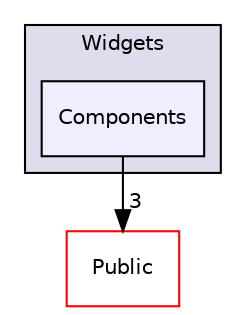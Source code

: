 digraph "D:/proyectos/UnrealEngine/Unreal Projects/Mage/Source/Mage/Private/Widgets/Components" {
  compound=true
  node [ fontsize="10", fontname="Helvetica"];
  edge [ labelfontsize="10", labelfontname="Helvetica"];
  subgraph clusterdir_42fb3b3c8c3394a24419fc61f4780bb1 {
    graph [ bgcolor="#ddddee", pencolor="black", label="Widgets" fontname="Helvetica", fontsize="10", URL="dir_42fb3b3c8c3394a24419fc61f4780bb1.html"]
  dir_2dccc354a87454588f077a7041a477f6 [shape=box, label="Components", style="filled", fillcolor="#eeeeff", pencolor="black", URL="dir_2dccc354a87454588f077a7041a477f6.html"];
  }
  dir_baf05cd087e1fb98dbcab470cee9273d [shape=box label="Public" fillcolor="white" style="filled" color="red" URL="dir_baf05cd087e1fb98dbcab470cee9273d.html"];
  dir_2dccc354a87454588f077a7041a477f6->dir_baf05cd087e1fb98dbcab470cee9273d [headlabel="3", labeldistance=1.5 headhref="dir_000012_000013.html"];
}
